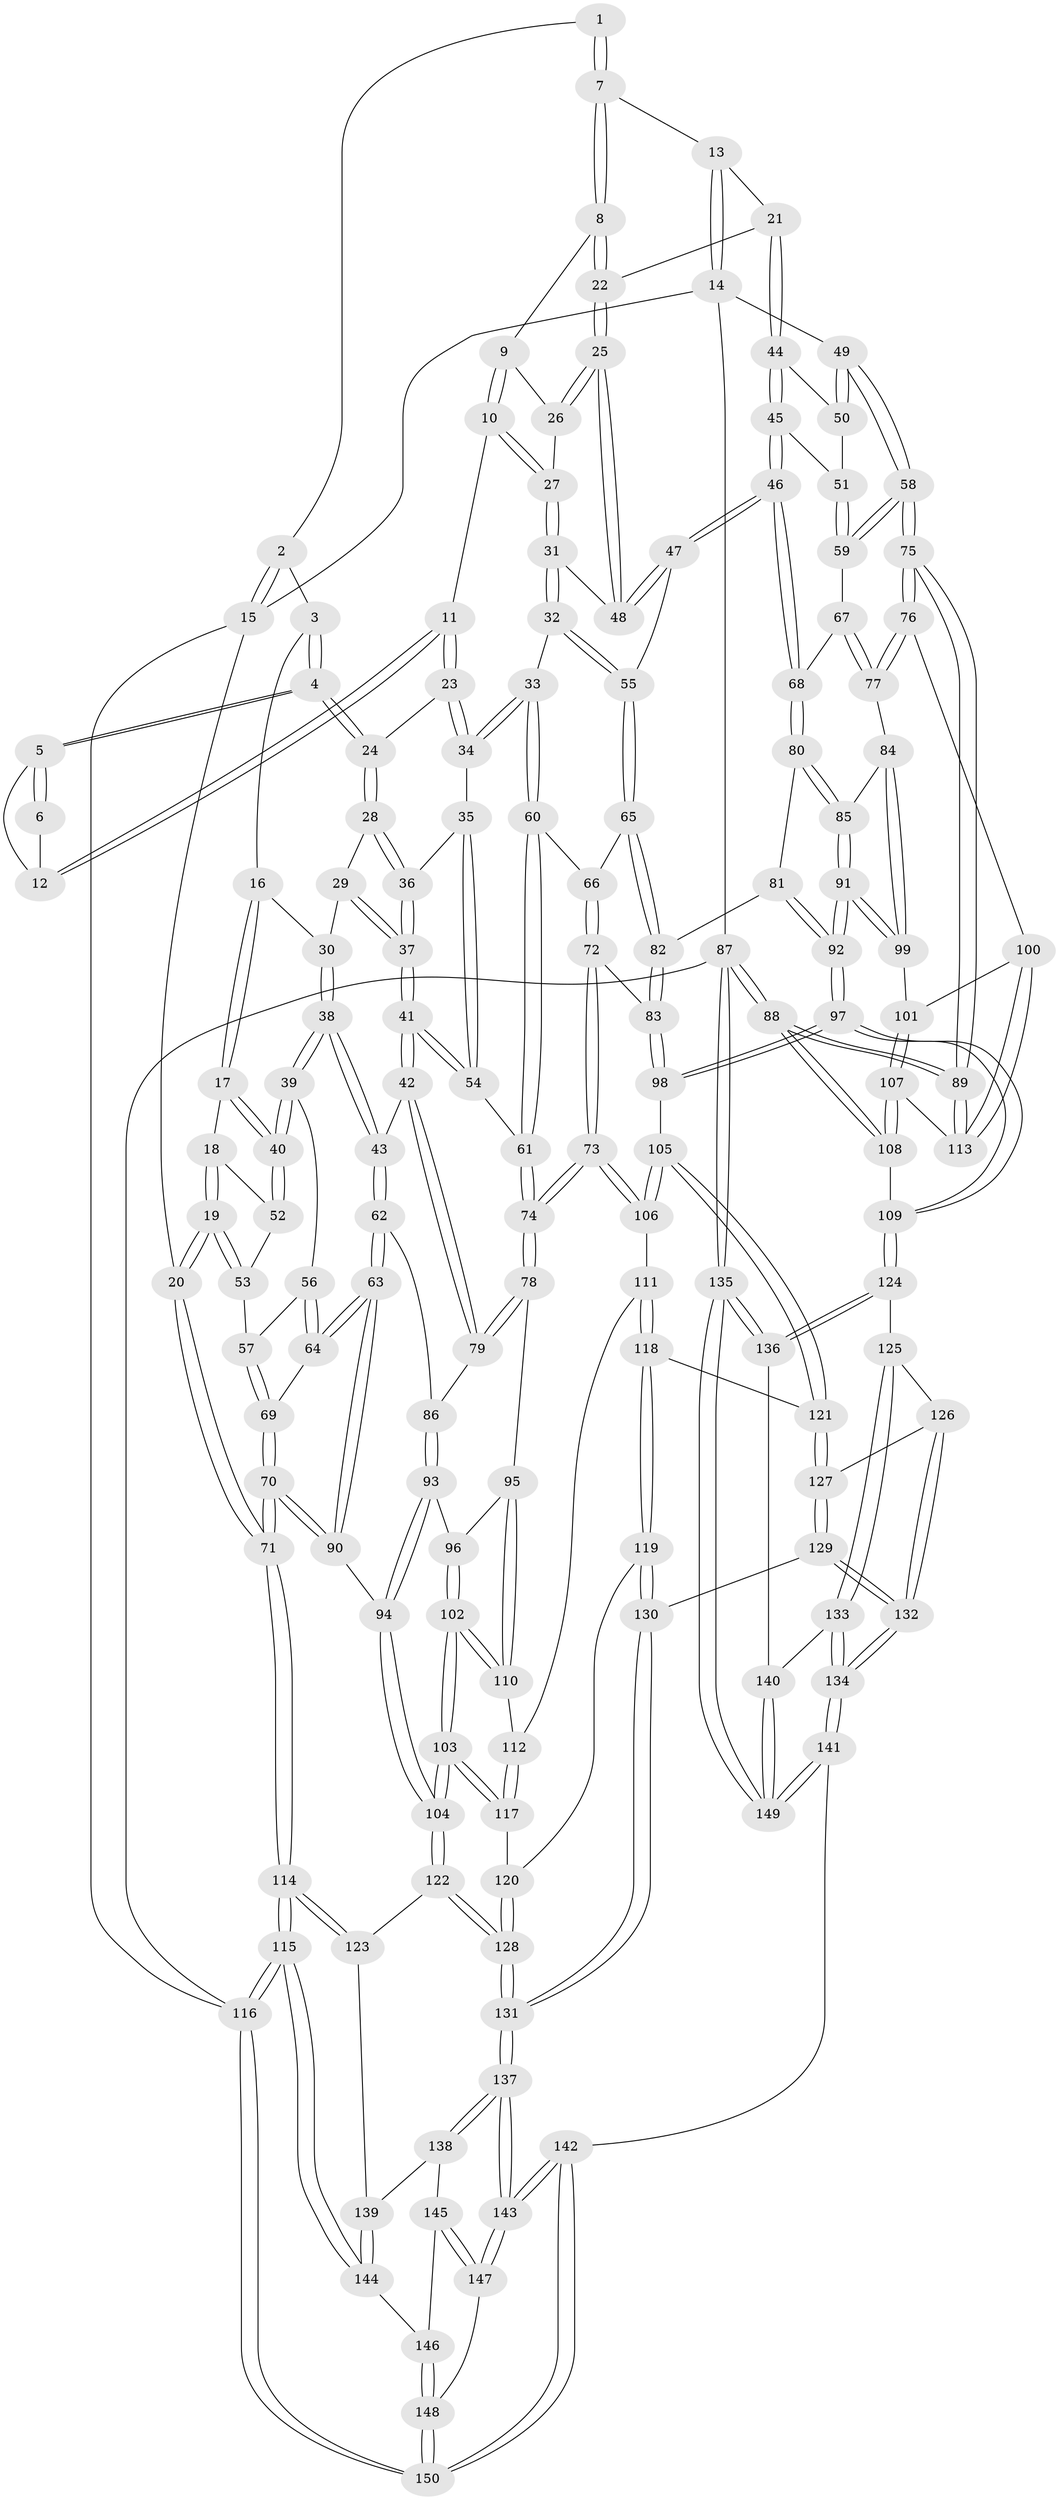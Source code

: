 // coarse degree distribution, {4: 0.38333333333333336, 3: 0.43333333333333335, 5: 0.06666666666666667, 2: 0.11666666666666667}
// Generated by graph-tools (version 1.1) at 2025/54/03/04/25 22:54:08]
// undirected, 150 vertices, 372 edges
graph export_dot {
  node [color=gray90,style=filled];
  1 [pos="+0.5103999840550191+0"];
  2 [pos="+0.19797498864580929+0"];
  3 [pos="+0.21662339440622186+0"];
  4 [pos="+0.4115328485686342+0.09336726725428854"];
  5 [pos="+0.4453511886586778+0.05419006804443004"];
  6 [pos="+0.5062559562233975+0"];
  7 [pos="+0.8173340659952059+0"];
  8 [pos="+0.6546812601362593+0.061376121053819885"];
  9 [pos="+0.6390264316838233+0.07129747958626054"];
  10 [pos="+0.5912306068755588+0.09853538963813636"];
  11 [pos="+0.5861162272146416+0.09671159818633972"];
  12 [pos="+0.5479580062795925+0.050121857967567233"];
  13 [pos="+0.8957017046989378+0"];
  14 [pos="+1+0"];
  15 [pos="+0+0"];
  16 [pos="+0.19951962963534375+0.05247082691052815"];
  17 [pos="+0.13227404423935968+0.12453920207228822"];
  18 [pos="+0.04229728305225608+0.13219584117903635"];
  19 [pos="+0+0.1077263371226666"];
  20 [pos="+0+0.06821432236693716"];
  21 [pos="+0.7702569657742909+0.13910936741652327"];
  22 [pos="+0.7324725605872076+0.13998749690141488"];
  23 [pos="+0.47683881501542036+0.1327638518609859"];
  24 [pos="+0.4110807193536842+0.10405385335599845"];
  25 [pos="+0.7053705440586912+0.17666869758858117"];
  26 [pos="+0.6722892489814863+0.1615215768850237"];
  27 [pos="+0.596042903262766+0.14983332778991973"];
  28 [pos="+0.4032451160127176+0.1126169435140326"];
  29 [pos="+0.33057321621217395+0.1300759946886272"];
  30 [pos="+0.2692213097305745+0.12615571759152897"];
  31 [pos="+0.5952722264854693+0.163885805834343"];
  32 [pos="+0.5696928784465277+0.23387968507817208"];
  33 [pos="+0.5208826367393138+0.2429020153602794"];
  34 [pos="+0.5100671293738229+0.23226665140404346"];
  35 [pos="+0.44438072754382557+0.22004527348556352"];
  36 [pos="+0.40233978811651233+0.17891197034313003"];
  37 [pos="+0.3383403577602058+0.2714820421518628"];
  38 [pos="+0.2551576523669083+0.2542024995544521"];
  39 [pos="+0.1590108745045262+0.2323051138989537"];
  40 [pos="+0.15839631021321546+0.23114582108624615"];
  41 [pos="+0.32441028646066333+0.3049357231471743"];
  42 [pos="+0.3128916217663263+0.3115100698374627"];
  43 [pos="+0.30161656919087865+0.3085348364294741"];
  44 [pos="+0.7778466587502895+0.14538707306828552"];
  45 [pos="+0.8105945686765894+0.24510941953953505"];
  46 [pos="+0.7686233572502201+0.3042488560717223"];
  47 [pos="+0.6991988199770632+0.2909914928380463"];
  48 [pos="+0.6949561700964278+0.20455824314088755"];
  49 [pos="+1+0"];
  50 [pos="+0.8904056256870999+0.1245078383895199"];
  51 [pos="+0.8511142060551362+0.233297003952692"];
  52 [pos="+0.0758546857027232+0.22460250237397594"];
  53 [pos="+0.04736730966304513+0.25808442577226126"];
  54 [pos="+0.37532397269821055+0.30234376467881663"];
  55 [pos="+0.6568556175827407+0.30480952479702494"];
  56 [pos="+0.1498847900654976+0.24686380183413584"];
  57 [pos="+0.061507858980068206+0.28491697407936667"];
  58 [pos="+1+0.11132429089886263"];
  59 [pos="+0.9570469067635573+0.261412984792449"];
  60 [pos="+0.4896556385158683+0.30162463738155415"];
  61 [pos="+0.4664810970678251+0.31834783432782343"];
  62 [pos="+0.18652875450754075+0.38200941481356265"];
  63 [pos="+0.14190139542068086+0.3982938364519678"];
  64 [pos="+0.13614454121683417+0.378773422868604"];
  65 [pos="+0.6429071115877103+0.33209781799011123"];
  66 [pos="+0.5310954802018745+0.3330108999673127"];
  67 [pos="+0.9281574248422713+0.31497235550566205"];
  68 [pos="+0.7833522125292628+0.3296396136034547"];
  69 [pos="+0.06014701125341396+0.2930428992149716"];
  70 [pos="+0+0.4768423153255847"];
  71 [pos="+0+0.47886226364571133"];
  72 [pos="+0.5669398465048782+0.4392448815573184"];
  73 [pos="+0.5051386804296439+0.4706328024840351"];
  74 [pos="+0.4774019456016808+0.4565377340877118"];
  75 [pos="+1+0.4517636121985165"];
  76 [pos="+1+0.45209268420773224"];
  77 [pos="+0.9263168261318216+0.4140521375614557"];
  78 [pos="+0.4025663785320204+0.45978744908789054"];
  79 [pos="+0.3277823164134504+0.3623107364359409"];
  80 [pos="+0.7969060348802797+0.3819066367452552"];
  81 [pos="+0.7092141159612109+0.4237843394727364"];
  82 [pos="+0.6213665267157004+0.41175795627367723"];
  83 [pos="+0.6089172660518902+0.42862187591198964"];
  84 [pos="+0.9084838201713858+0.4233679849312627"];
  85 [pos="+0.8057539865172303+0.3949394954154351"];
  86 [pos="+0.27178515436618894+0.4569978199232348"];
  87 [pos="+1+1"];
  88 [pos="+1+0.7376255416481534"];
  89 [pos="+1+0.5782366463053196"];
  90 [pos="+0.11611121460265653+0.44138197674830404"];
  91 [pos="+0.7739441195711991+0.5178095094206566"];
  92 [pos="+0.7445947830903605+0.56733268286379"];
  93 [pos="+0.27043687661534493+0.46946441819471374"];
  94 [pos="+0.19732630581605837+0.5546542326249719"];
  95 [pos="+0.3974836092744583+0.46609754038199475"];
  96 [pos="+0.33708172880000997+0.4860876765991211"];
  97 [pos="+0.7407164419000942+0.5768442856348838"];
  98 [pos="+0.7049805169665658+0.5687040578986862"];
  99 [pos="+0.8998396498358144+0.48348955884431605"];
  100 [pos="+0.9712616073175824+0.5295873100846327"];
  101 [pos="+0.9015516188774422+0.489468422814545"];
  102 [pos="+0.25964337546593563+0.6060618147285503"];
  103 [pos="+0.24687118082315548+0.6190302520930453"];
  104 [pos="+0.21399522385425745+0.6276376154593876"];
  105 [pos="+0.6084871888489211+0.6005566085532016"];
  106 [pos="+0.5149254750359453+0.5383417254621014"];
  107 [pos="+0.8662885061222737+0.6476587628960244"];
  108 [pos="+0.8333328876477546+0.680129570335515"];
  109 [pos="+0.8207326926478978+0.6875504404580849"];
  110 [pos="+0.3856245045302539+0.5206684969294998"];
  111 [pos="+0.46816285709141653+0.6014062797662991"];
  112 [pos="+0.4068095856774564+0.6003907578767839"];
  113 [pos="+0.9072570946347118+0.6261862917302605"];
  114 [pos="+0+0.6353352296503874"];
  115 [pos="+0+1"];
  116 [pos="+0+1"];
  117 [pos="+0.36501494359284464+0.6296959667853063"];
  118 [pos="+0.4893679978917542+0.6748617080101195"];
  119 [pos="+0.4737016269055753+0.7018776373353971"];
  120 [pos="+0.39100860486996164+0.6802687462382322"];
  121 [pos="+0.5823127855913017+0.669436659143537"];
  122 [pos="+0.20404344464761365+0.6465555768942636"];
  123 [pos="+0.09805393363176385+0.7085595658846603"];
  124 [pos="+0.8188428664557988+0.6967125247710575"];
  125 [pos="+0.6649602652147093+0.7506226679346192"];
  126 [pos="+0.6234892512523319+0.728420316058784"];
  127 [pos="+0.5956115606629311+0.6982243440414193"];
  128 [pos="+0.337253814330782+0.8045928723380275"];
  129 [pos="+0.48516534992506094+0.7870131988197271"];
  130 [pos="+0.4732212454446188+0.7784301943158646"];
  131 [pos="+0.33836165701838095+0.8071509241049044"];
  132 [pos="+0.5112389651494367+0.8165005821331889"];
  133 [pos="+0.6408715138671957+0.8186308102817343"];
  134 [pos="+0.5410333690090077+0.8756558261479978"];
  135 [pos="+1+1"];
  136 [pos="+0.8323248519421894+0.740657116935017"];
  137 [pos="+0.3151895469469135+0.88939254152967"];
  138 [pos="+0.17147333714806673+0.8481348078117682"];
  139 [pos="+0.11229168390575665+0.7756153198341026"];
  140 [pos="+0.711749379095285+0.891667714310053"];
  141 [pos="+0.512396938900877+1"];
  142 [pos="+0.3788879447414215+1"];
  143 [pos="+0.3722635694920591+1"];
  144 [pos="+0.03771035026599004+0.919771142215037"];
  145 [pos="+0.14943660442466244+0.9119017238000386"];
  146 [pos="+0.13167110794212475+0.9174232620697373"];
  147 [pos="+0.1623438385753353+0.9375546322664767"];
  148 [pos="+0.10812226871492304+0.9876502268242235"];
  149 [pos="+0.7067788567364744+1"];
  150 [pos="+0+1"];
  1 -- 2;
  1 -- 7;
  1 -- 7;
  2 -- 3;
  2 -- 15;
  2 -- 15;
  3 -- 4;
  3 -- 4;
  3 -- 16;
  4 -- 5;
  4 -- 5;
  4 -- 24;
  4 -- 24;
  5 -- 6;
  5 -- 6;
  5 -- 12;
  6 -- 12;
  7 -- 8;
  7 -- 8;
  7 -- 13;
  8 -- 9;
  8 -- 22;
  8 -- 22;
  9 -- 10;
  9 -- 10;
  9 -- 26;
  10 -- 11;
  10 -- 27;
  10 -- 27;
  11 -- 12;
  11 -- 12;
  11 -- 23;
  11 -- 23;
  13 -- 14;
  13 -- 14;
  13 -- 21;
  14 -- 15;
  14 -- 49;
  14 -- 87;
  15 -- 20;
  15 -- 116;
  16 -- 17;
  16 -- 17;
  16 -- 30;
  17 -- 18;
  17 -- 40;
  17 -- 40;
  18 -- 19;
  18 -- 19;
  18 -- 52;
  19 -- 20;
  19 -- 20;
  19 -- 53;
  19 -- 53;
  20 -- 71;
  20 -- 71;
  21 -- 22;
  21 -- 44;
  21 -- 44;
  22 -- 25;
  22 -- 25;
  23 -- 24;
  23 -- 34;
  23 -- 34;
  24 -- 28;
  24 -- 28;
  25 -- 26;
  25 -- 26;
  25 -- 48;
  25 -- 48;
  26 -- 27;
  27 -- 31;
  27 -- 31;
  28 -- 29;
  28 -- 36;
  28 -- 36;
  29 -- 30;
  29 -- 37;
  29 -- 37;
  30 -- 38;
  30 -- 38;
  31 -- 32;
  31 -- 32;
  31 -- 48;
  32 -- 33;
  32 -- 55;
  32 -- 55;
  33 -- 34;
  33 -- 34;
  33 -- 60;
  33 -- 60;
  34 -- 35;
  35 -- 36;
  35 -- 54;
  35 -- 54;
  36 -- 37;
  36 -- 37;
  37 -- 41;
  37 -- 41;
  38 -- 39;
  38 -- 39;
  38 -- 43;
  38 -- 43;
  39 -- 40;
  39 -- 40;
  39 -- 56;
  40 -- 52;
  40 -- 52;
  41 -- 42;
  41 -- 42;
  41 -- 54;
  41 -- 54;
  42 -- 43;
  42 -- 79;
  42 -- 79;
  43 -- 62;
  43 -- 62;
  44 -- 45;
  44 -- 45;
  44 -- 50;
  45 -- 46;
  45 -- 46;
  45 -- 51;
  46 -- 47;
  46 -- 47;
  46 -- 68;
  46 -- 68;
  47 -- 48;
  47 -- 48;
  47 -- 55;
  49 -- 50;
  49 -- 50;
  49 -- 58;
  49 -- 58;
  50 -- 51;
  51 -- 59;
  51 -- 59;
  52 -- 53;
  53 -- 57;
  54 -- 61;
  55 -- 65;
  55 -- 65;
  56 -- 57;
  56 -- 64;
  56 -- 64;
  57 -- 69;
  57 -- 69;
  58 -- 59;
  58 -- 59;
  58 -- 75;
  58 -- 75;
  59 -- 67;
  60 -- 61;
  60 -- 61;
  60 -- 66;
  61 -- 74;
  61 -- 74;
  62 -- 63;
  62 -- 63;
  62 -- 86;
  63 -- 64;
  63 -- 64;
  63 -- 90;
  63 -- 90;
  64 -- 69;
  65 -- 66;
  65 -- 82;
  65 -- 82;
  66 -- 72;
  66 -- 72;
  67 -- 68;
  67 -- 77;
  67 -- 77;
  68 -- 80;
  68 -- 80;
  69 -- 70;
  69 -- 70;
  70 -- 71;
  70 -- 71;
  70 -- 90;
  70 -- 90;
  71 -- 114;
  71 -- 114;
  72 -- 73;
  72 -- 73;
  72 -- 83;
  73 -- 74;
  73 -- 74;
  73 -- 106;
  73 -- 106;
  74 -- 78;
  74 -- 78;
  75 -- 76;
  75 -- 76;
  75 -- 89;
  75 -- 89;
  76 -- 77;
  76 -- 77;
  76 -- 100;
  77 -- 84;
  78 -- 79;
  78 -- 79;
  78 -- 95;
  79 -- 86;
  80 -- 81;
  80 -- 85;
  80 -- 85;
  81 -- 82;
  81 -- 92;
  81 -- 92;
  82 -- 83;
  82 -- 83;
  83 -- 98;
  83 -- 98;
  84 -- 85;
  84 -- 99;
  84 -- 99;
  85 -- 91;
  85 -- 91;
  86 -- 93;
  86 -- 93;
  87 -- 88;
  87 -- 88;
  87 -- 135;
  87 -- 135;
  87 -- 116;
  88 -- 89;
  88 -- 89;
  88 -- 108;
  88 -- 108;
  89 -- 113;
  89 -- 113;
  90 -- 94;
  91 -- 92;
  91 -- 92;
  91 -- 99;
  91 -- 99;
  92 -- 97;
  92 -- 97;
  93 -- 94;
  93 -- 94;
  93 -- 96;
  94 -- 104;
  94 -- 104;
  95 -- 96;
  95 -- 110;
  95 -- 110;
  96 -- 102;
  96 -- 102;
  97 -- 98;
  97 -- 98;
  97 -- 109;
  97 -- 109;
  98 -- 105;
  99 -- 101;
  100 -- 101;
  100 -- 113;
  100 -- 113;
  101 -- 107;
  101 -- 107;
  102 -- 103;
  102 -- 103;
  102 -- 110;
  102 -- 110;
  103 -- 104;
  103 -- 104;
  103 -- 117;
  103 -- 117;
  104 -- 122;
  104 -- 122;
  105 -- 106;
  105 -- 106;
  105 -- 121;
  105 -- 121;
  106 -- 111;
  107 -- 108;
  107 -- 108;
  107 -- 113;
  108 -- 109;
  109 -- 124;
  109 -- 124;
  110 -- 112;
  111 -- 112;
  111 -- 118;
  111 -- 118;
  112 -- 117;
  112 -- 117;
  114 -- 115;
  114 -- 115;
  114 -- 123;
  114 -- 123;
  115 -- 116;
  115 -- 116;
  115 -- 144;
  115 -- 144;
  116 -- 150;
  116 -- 150;
  117 -- 120;
  118 -- 119;
  118 -- 119;
  118 -- 121;
  119 -- 120;
  119 -- 130;
  119 -- 130;
  120 -- 128;
  120 -- 128;
  121 -- 127;
  121 -- 127;
  122 -- 123;
  122 -- 128;
  122 -- 128;
  123 -- 139;
  124 -- 125;
  124 -- 136;
  124 -- 136;
  125 -- 126;
  125 -- 133;
  125 -- 133;
  126 -- 127;
  126 -- 132;
  126 -- 132;
  127 -- 129;
  127 -- 129;
  128 -- 131;
  128 -- 131;
  129 -- 130;
  129 -- 132;
  129 -- 132;
  130 -- 131;
  130 -- 131;
  131 -- 137;
  131 -- 137;
  132 -- 134;
  132 -- 134;
  133 -- 134;
  133 -- 134;
  133 -- 140;
  134 -- 141;
  134 -- 141;
  135 -- 136;
  135 -- 136;
  135 -- 149;
  135 -- 149;
  136 -- 140;
  137 -- 138;
  137 -- 138;
  137 -- 143;
  137 -- 143;
  138 -- 139;
  138 -- 145;
  139 -- 144;
  139 -- 144;
  140 -- 149;
  140 -- 149;
  141 -- 142;
  141 -- 149;
  141 -- 149;
  142 -- 143;
  142 -- 143;
  142 -- 150;
  142 -- 150;
  143 -- 147;
  143 -- 147;
  144 -- 146;
  145 -- 146;
  145 -- 147;
  145 -- 147;
  146 -- 148;
  146 -- 148;
  147 -- 148;
  148 -- 150;
  148 -- 150;
}
